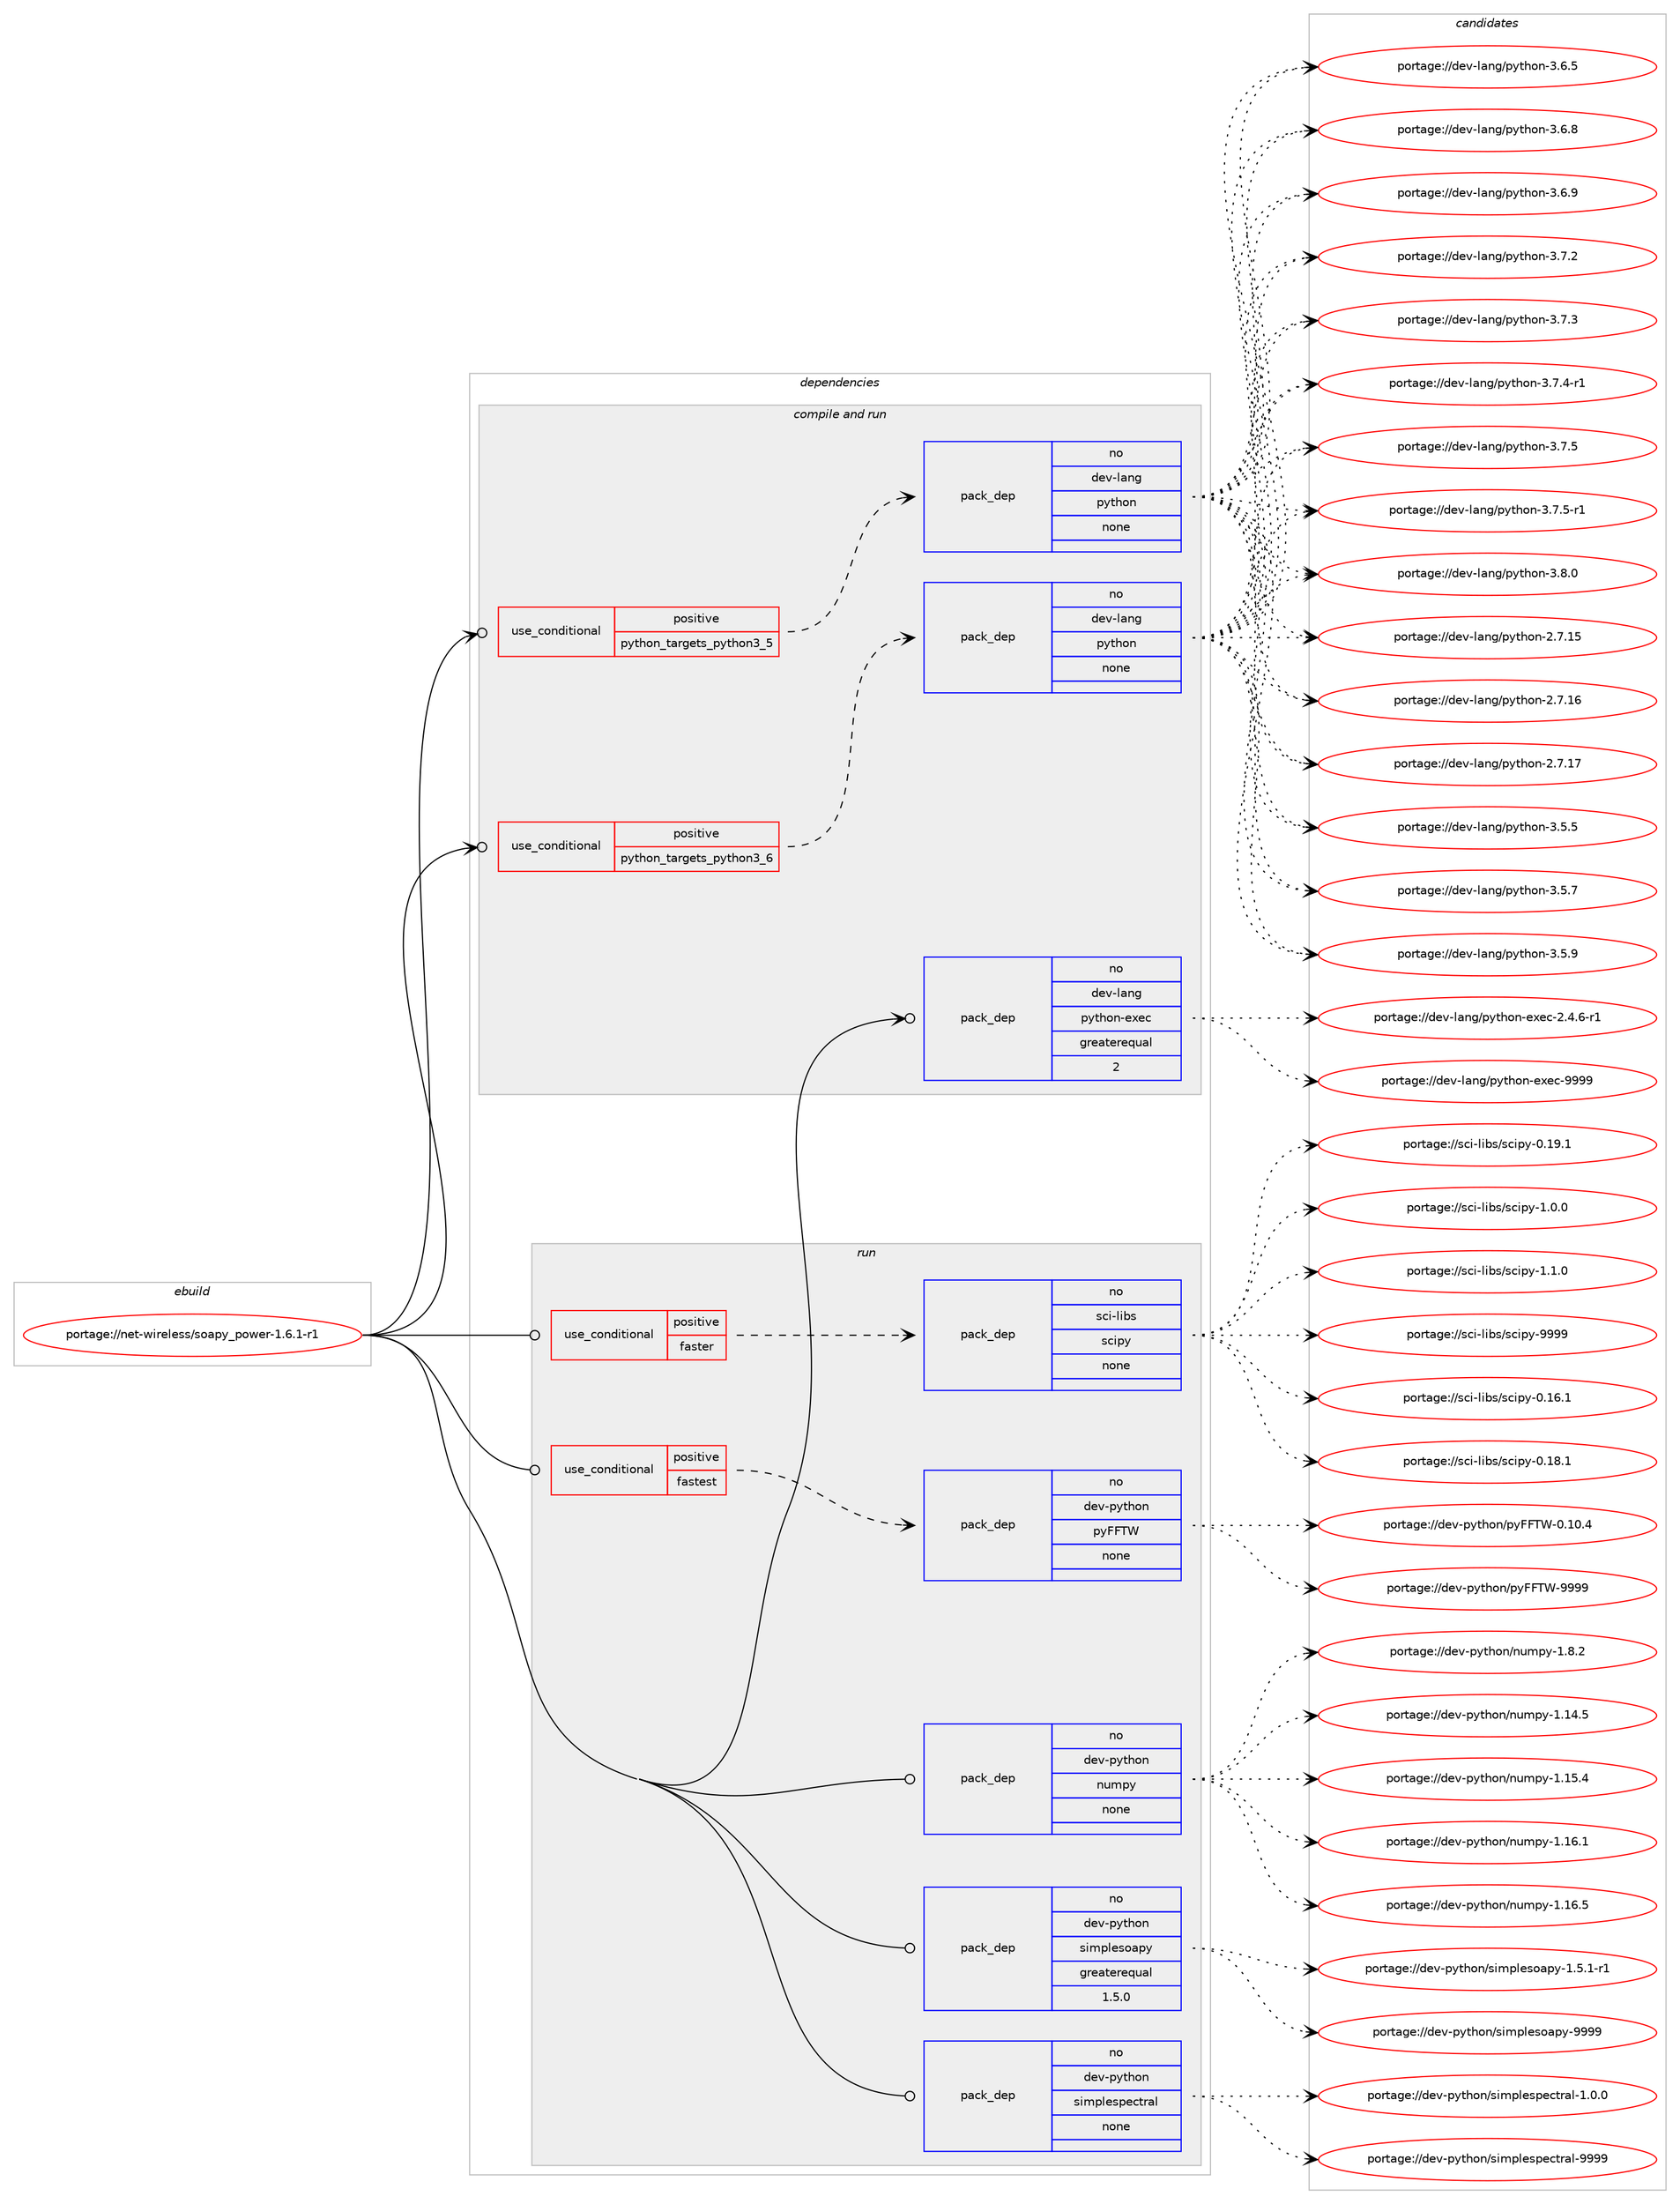 digraph prolog {

# *************
# Graph options
# *************

newrank=true;
concentrate=true;
compound=true;
graph [rankdir=LR,fontname=Helvetica,fontsize=10,ranksep=1.5];#, ranksep=2.5, nodesep=0.2];
edge  [arrowhead=vee];
node  [fontname=Helvetica,fontsize=10];

# **********
# The ebuild
# **********

subgraph cluster_leftcol {
color=gray;
rank=same;
label=<<i>ebuild</i>>;
id [label="portage://net-wireless/soapy_power-1.6.1-r1", color=red, width=4, href="../net-wireless/soapy_power-1.6.1-r1.svg"];
}

# ****************
# The dependencies
# ****************

subgraph cluster_midcol {
color=gray;
label=<<i>dependencies</i>>;
subgraph cluster_compile {
fillcolor="#eeeeee";
style=filled;
label=<<i>compile</i>>;
}
subgraph cluster_compileandrun {
fillcolor="#eeeeee";
style=filled;
label=<<i>compile and run</i>>;
subgraph cond94606 {
dependency378160 [label=<<TABLE BORDER="0" CELLBORDER="1" CELLSPACING="0" CELLPADDING="4"><TR><TD ROWSPAN="3" CELLPADDING="10">use_conditional</TD></TR><TR><TD>positive</TD></TR><TR><TD>python_targets_python3_5</TD></TR></TABLE>>, shape=none, color=red];
subgraph pack277145 {
dependency378161 [label=<<TABLE BORDER="0" CELLBORDER="1" CELLSPACING="0" CELLPADDING="4" WIDTH="220"><TR><TD ROWSPAN="6" CELLPADDING="30">pack_dep</TD></TR><TR><TD WIDTH="110">no</TD></TR><TR><TD>dev-lang</TD></TR><TR><TD>python</TD></TR><TR><TD>none</TD></TR><TR><TD></TD></TR></TABLE>>, shape=none, color=blue];
}
dependency378160:e -> dependency378161:w [weight=20,style="dashed",arrowhead="vee"];
}
id:e -> dependency378160:w [weight=20,style="solid",arrowhead="odotvee"];
subgraph cond94607 {
dependency378162 [label=<<TABLE BORDER="0" CELLBORDER="1" CELLSPACING="0" CELLPADDING="4"><TR><TD ROWSPAN="3" CELLPADDING="10">use_conditional</TD></TR><TR><TD>positive</TD></TR><TR><TD>python_targets_python3_6</TD></TR></TABLE>>, shape=none, color=red];
subgraph pack277146 {
dependency378163 [label=<<TABLE BORDER="0" CELLBORDER="1" CELLSPACING="0" CELLPADDING="4" WIDTH="220"><TR><TD ROWSPAN="6" CELLPADDING="30">pack_dep</TD></TR><TR><TD WIDTH="110">no</TD></TR><TR><TD>dev-lang</TD></TR><TR><TD>python</TD></TR><TR><TD>none</TD></TR><TR><TD></TD></TR></TABLE>>, shape=none, color=blue];
}
dependency378162:e -> dependency378163:w [weight=20,style="dashed",arrowhead="vee"];
}
id:e -> dependency378162:w [weight=20,style="solid",arrowhead="odotvee"];
subgraph pack277147 {
dependency378164 [label=<<TABLE BORDER="0" CELLBORDER="1" CELLSPACING="0" CELLPADDING="4" WIDTH="220"><TR><TD ROWSPAN="6" CELLPADDING="30">pack_dep</TD></TR><TR><TD WIDTH="110">no</TD></TR><TR><TD>dev-lang</TD></TR><TR><TD>python-exec</TD></TR><TR><TD>greaterequal</TD></TR><TR><TD>2</TD></TR></TABLE>>, shape=none, color=blue];
}
id:e -> dependency378164:w [weight=20,style="solid",arrowhead="odotvee"];
}
subgraph cluster_run {
fillcolor="#eeeeee";
style=filled;
label=<<i>run</i>>;
subgraph cond94608 {
dependency378165 [label=<<TABLE BORDER="0" CELLBORDER="1" CELLSPACING="0" CELLPADDING="4"><TR><TD ROWSPAN="3" CELLPADDING="10">use_conditional</TD></TR><TR><TD>positive</TD></TR><TR><TD>faster</TD></TR></TABLE>>, shape=none, color=red];
subgraph pack277148 {
dependency378166 [label=<<TABLE BORDER="0" CELLBORDER="1" CELLSPACING="0" CELLPADDING="4" WIDTH="220"><TR><TD ROWSPAN="6" CELLPADDING="30">pack_dep</TD></TR><TR><TD WIDTH="110">no</TD></TR><TR><TD>sci-libs</TD></TR><TR><TD>scipy</TD></TR><TR><TD>none</TD></TR><TR><TD></TD></TR></TABLE>>, shape=none, color=blue];
}
dependency378165:e -> dependency378166:w [weight=20,style="dashed",arrowhead="vee"];
}
id:e -> dependency378165:w [weight=20,style="solid",arrowhead="odot"];
subgraph cond94609 {
dependency378167 [label=<<TABLE BORDER="0" CELLBORDER="1" CELLSPACING="0" CELLPADDING="4"><TR><TD ROWSPAN="3" CELLPADDING="10">use_conditional</TD></TR><TR><TD>positive</TD></TR><TR><TD>fastest</TD></TR></TABLE>>, shape=none, color=red];
subgraph pack277149 {
dependency378168 [label=<<TABLE BORDER="0" CELLBORDER="1" CELLSPACING="0" CELLPADDING="4" WIDTH="220"><TR><TD ROWSPAN="6" CELLPADDING="30">pack_dep</TD></TR><TR><TD WIDTH="110">no</TD></TR><TR><TD>dev-python</TD></TR><TR><TD>pyFFTW</TD></TR><TR><TD>none</TD></TR><TR><TD></TD></TR></TABLE>>, shape=none, color=blue];
}
dependency378167:e -> dependency378168:w [weight=20,style="dashed",arrowhead="vee"];
}
id:e -> dependency378167:w [weight=20,style="solid",arrowhead="odot"];
subgraph pack277150 {
dependency378169 [label=<<TABLE BORDER="0" CELLBORDER="1" CELLSPACING="0" CELLPADDING="4" WIDTH="220"><TR><TD ROWSPAN="6" CELLPADDING="30">pack_dep</TD></TR><TR><TD WIDTH="110">no</TD></TR><TR><TD>dev-python</TD></TR><TR><TD>numpy</TD></TR><TR><TD>none</TD></TR><TR><TD></TD></TR></TABLE>>, shape=none, color=blue];
}
id:e -> dependency378169:w [weight=20,style="solid",arrowhead="odot"];
subgraph pack277151 {
dependency378170 [label=<<TABLE BORDER="0" CELLBORDER="1" CELLSPACING="0" CELLPADDING="4" WIDTH="220"><TR><TD ROWSPAN="6" CELLPADDING="30">pack_dep</TD></TR><TR><TD WIDTH="110">no</TD></TR><TR><TD>dev-python</TD></TR><TR><TD>simplesoapy</TD></TR><TR><TD>greaterequal</TD></TR><TR><TD>1.5.0</TD></TR></TABLE>>, shape=none, color=blue];
}
id:e -> dependency378170:w [weight=20,style="solid",arrowhead="odot"];
subgraph pack277152 {
dependency378171 [label=<<TABLE BORDER="0" CELLBORDER="1" CELLSPACING="0" CELLPADDING="4" WIDTH="220"><TR><TD ROWSPAN="6" CELLPADDING="30">pack_dep</TD></TR><TR><TD WIDTH="110">no</TD></TR><TR><TD>dev-python</TD></TR><TR><TD>simplespectral</TD></TR><TR><TD>none</TD></TR><TR><TD></TD></TR></TABLE>>, shape=none, color=blue];
}
id:e -> dependency378171:w [weight=20,style="solid",arrowhead="odot"];
}
}

# **************
# The candidates
# **************

subgraph cluster_choices {
rank=same;
color=gray;
label=<<i>candidates</i>>;

subgraph choice277145 {
color=black;
nodesep=1;
choiceportage10010111845108971101034711212111610411111045504655464953 [label="portage://dev-lang/python-2.7.15", color=red, width=4,href="../dev-lang/python-2.7.15.svg"];
choiceportage10010111845108971101034711212111610411111045504655464954 [label="portage://dev-lang/python-2.7.16", color=red, width=4,href="../dev-lang/python-2.7.16.svg"];
choiceportage10010111845108971101034711212111610411111045504655464955 [label="portage://dev-lang/python-2.7.17", color=red, width=4,href="../dev-lang/python-2.7.17.svg"];
choiceportage100101118451089711010347112121116104111110455146534653 [label="portage://dev-lang/python-3.5.5", color=red, width=4,href="../dev-lang/python-3.5.5.svg"];
choiceportage100101118451089711010347112121116104111110455146534655 [label="portage://dev-lang/python-3.5.7", color=red, width=4,href="../dev-lang/python-3.5.7.svg"];
choiceportage100101118451089711010347112121116104111110455146534657 [label="portage://dev-lang/python-3.5.9", color=red, width=4,href="../dev-lang/python-3.5.9.svg"];
choiceportage100101118451089711010347112121116104111110455146544653 [label="portage://dev-lang/python-3.6.5", color=red, width=4,href="../dev-lang/python-3.6.5.svg"];
choiceportage100101118451089711010347112121116104111110455146544656 [label="portage://dev-lang/python-3.6.8", color=red, width=4,href="../dev-lang/python-3.6.8.svg"];
choiceportage100101118451089711010347112121116104111110455146544657 [label="portage://dev-lang/python-3.6.9", color=red, width=4,href="../dev-lang/python-3.6.9.svg"];
choiceportage100101118451089711010347112121116104111110455146554650 [label="portage://dev-lang/python-3.7.2", color=red, width=4,href="../dev-lang/python-3.7.2.svg"];
choiceportage100101118451089711010347112121116104111110455146554651 [label="portage://dev-lang/python-3.7.3", color=red, width=4,href="../dev-lang/python-3.7.3.svg"];
choiceportage1001011184510897110103471121211161041111104551465546524511449 [label="portage://dev-lang/python-3.7.4-r1", color=red, width=4,href="../dev-lang/python-3.7.4-r1.svg"];
choiceportage100101118451089711010347112121116104111110455146554653 [label="portage://dev-lang/python-3.7.5", color=red, width=4,href="../dev-lang/python-3.7.5.svg"];
choiceportage1001011184510897110103471121211161041111104551465546534511449 [label="portage://dev-lang/python-3.7.5-r1", color=red, width=4,href="../dev-lang/python-3.7.5-r1.svg"];
choiceportage100101118451089711010347112121116104111110455146564648 [label="portage://dev-lang/python-3.8.0", color=red, width=4,href="../dev-lang/python-3.8.0.svg"];
dependency378161:e -> choiceportage10010111845108971101034711212111610411111045504655464953:w [style=dotted,weight="100"];
dependency378161:e -> choiceportage10010111845108971101034711212111610411111045504655464954:w [style=dotted,weight="100"];
dependency378161:e -> choiceportage10010111845108971101034711212111610411111045504655464955:w [style=dotted,weight="100"];
dependency378161:e -> choiceportage100101118451089711010347112121116104111110455146534653:w [style=dotted,weight="100"];
dependency378161:e -> choiceportage100101118451089711010347112121116104111110455146534655:w [style=dotted,weight="100"];
dependency378161:e -> choiceportage100101118451089711010347112121116104111110455146534657:w [style=dotted,weight="100"];
dependency378161:e -> choiceportage100101118451089711010347112121116104111110455146544653:w [style=dotted,weight="100"];
dependency378161:e -> choiceportage100101118451089711010347112121116104111110455146544656:w [style=dotted,weight="100"];
dependency378161:e -> choiceportage100101118451089711010347112121116104111110455146544657:w [style=dotted,weight="100"];
dependency378161:e -> choiceportage100101118451089711010347112121116104111110455146554650:w [style=dotted,weight="100"];
dependency378161:e -> choiceportage100101118451089711010347112121116104111110455146554651:w [style=dotted,weight="100"];
dependency378161:e -> choiceportage1001011184510897110103471121211161041111104551465546524511449:w [style=dotted,weight="100"];
dependency378161:e -> choiceportage100101118451089711010347112121116104111110455146554653:w [style=dotted,weight="100"];
dependency378161:e -> choiceportage1001011184510897110103471121211161041111104551465546534511449:w [style=dotted,weight="100"];
dependency378161:e -> choiceportage100101118451089711010347112121116104111110455146564648:w [style=dotted,weight="100"];
}
subgraph choice277146 {
color=black;
nodesep=1;
choiceportage10010111845108971101034711212111610411111045504655464953 [label="portage://dev-lang/python-2.7.15", color=red, width=4,href="../dev-lang/python-2.7.15.svg"];
choiceportage10010111845108971101034711212111610411111045504655464954 [label="portage://dev-lang/python-2.7.16", color=red, width=4,href="../dev-lang/python-2.7.16.svg"];
choiceportage10010111845108971101034711212111610411111045504655464955 [label="portage://dev-lang/python-2.7.17", color=red, width=4,href="../dev-lang/python-2.7.17.svg"];
choiceportage100101118451089711010347112121116104111110455146534653 [label="portage://dev-lang/python-3.5.5", color=red, width=4,href="../dev-lang/python-3.5.5.svg"];
choiceportage100101118451089711010347112121116104111110455146534655 [label="portage://dev-lang/python-3.5.7", color=red, width=4,href="../dev-lang/python-3.5.7.svg"];
choiceportage100101118451089711010347112121116104111110455146534657 [label="portage://dev-lang/python-3.5.9", color=red, width=4,href="../dev-lang/python-3.5.9.svg"];
choiceportage100101118451089711010347112121116104111110455146544653 [label="portage://dev-lang/python-3.6.5", color=red, width=4,href="../dev-lang/python-3.6.5.svg"];
choiceportage100101118451089711010347112121116104111110455146544656 [label="portage://dev-lang/python-3.6.8", color=red, width=4,href="../dev-lang/python-3.6.8.svg"];
choiceportage100101118451089711010347112121116104111110455146544657 [label="portage://dev-lang/python-3.6.9", color=red, width=4,href="../dev-lang/python-3.6.9.svg"];
choiceportage100101118451089711010347112121116104111110455146554650 [label="portage://dev-lang/python-3.7.2", color=red, width=4,href="../dev-lang/python-3.7.2.svg"];
choiceportage100101118451089711010347112121116104111110455146554651 [label="portage://dev-lang/python-3.7.3", color=red, width=4,href="../dev-lang/python-3.7.3.svg"];
choiceportage1001011184510897110103471121211161041111104551465546524511449 [label="portage://dev-lang/python-3.7.4-r1", color=red, width=4,href="../dev-lang/python-3.7.4-r1.svg"];
choiceportage100101118451089711010347112121116104111110455146554653 [label="portage://dev-lang/python-3.7.5", color=red, width=4,href="../dev-lang/python-3.7.5.svg"];
choiceportage1001011184510897110103471121211161041111104551465546534511449 [label="portage://dev-lang/python-3.7.5-r1", color=red, width=4,href="../dev-lang/python-3.7.5-r1.svg"];
choiceportage100101118451089711010347112121116104111110455146564648 [label="portage://dev-lang/python-3.8.0", color=red, width=4,href="../dev-lang/python-3.8.0.svg"];
dependency378163:e -> choiceportage10010111845108971101034711212111610411111045504655464953:w [style=dotted,weight="100"];
dependency378163:e -> choiceportage10010111845108971101034711212111610411111045504655464954:w [style=dotted,weight="100"];
dependency378163:e -> choiceportage10010111845108971101034711212111610411111045504655464955:w [style=dotted,weight="100"];
dependency378163:e -> choiceportage100101118451089711010347112121116104111110455146534653:w [style=dotted,weight="100"];
dependency378163:e -> choiceportage100101118451089711010347112121116104111110455146534655:w [style=dotted,weight="100"];
dependency378163:e -> choiceportage100101118451089711010347112121116104111110455146534657:w [style=dotted,weight="100"];
dependency378163:e -> choiceportage100101118451089711010347112121116104111110455146544653:w [style=dotted,weight="100"];
dependency378163:e -> choiceportage100101118451089711010347112121116104111110455146544656:w [style=dotted,weight="100"];
dependency378163:e -> choiceportage100101118451089711010347112121116104111110455146544657:w [style=dotted,weight="100"];
dependency378163:e -> choiceportage100101118451089711010347112121116104111110455146554650:w [style=dotted,weight="100"];
dependency378163:e -> choiceportage100101118451089711010347112121116104111110455146554651:w [style=dotted,weight="100"];
dependency378163:e -> choiceportage1001011184510897110103471121211161041111104551465546524511449:w [style=dotted,weight="100"];
dependency378163:e -> choiceportage100101118451089711010347112121116104111110455146554653:w [style=dotted,weight="100"];
dependency378163:e -> choiceportage1001011184510897110103471121211161041111104551465546534511449:w [style=dotted,weight="100"];
dependency378163:e -> choiceportage100101118451089711010347112121116104111110455146564648:w [style=dotted,weight="100"];
}
subgraph choice277147 {
color=black;
nodesep=1;
choiceportage10010111845108971101034711212111610411111045101120101994550465246544511449 [label="portage://dev-lang/python-exec-2.4.6-r1", color=red, width=4,href="../dev-lang/python-exec-2.4.6-r1.svg"];
choiceportage10010111845108971101034711212111610411111045101120101994557575757 [label="portage://dev-lang/python-exec-9999", color=red, width=4,href="../dev-lang/python-exec-9999.svg"];
dependency378164:e -> choiceportage10010111845108971101034711212111610411111045101120101994550465246544511449:w [style=dotted,weight="100"];
dependency378164:e -> choiceportage10010111845108971101034711212111610411111045101120101994557575757:w [style=dotted,weight="100"];
}
subgraph choice277148 {
color=black;
nodesep=1;
choiceportage115991054510810598115471159910511212145484649544649 [label="portage://sci-libs/scipy-0.16.1", color=red, width=4,href="../sci-libs/scipy-0.16.1.svg"];
choiceportage115991054510810598115471159910511212145484649564649 [label="portage://sci-libs/scipy-0.18.1", color=red, width=4,href="../sci-libs/scipy-0.18.1.svg"];
choiceportage115991054510810598115471159910511212145484649574649 [label="portage://sci-libs/scipy-0.19.1", color=red, width=4,href="../sci-libs/scipy-0.19.1.svg"];
choiceportage1159910545108105981154711599105112121454946484648 [label="portage://sci-libs/scipy-1.0.0", color=red, width=4,href="../sci-libs/scipy-1.0.0.svg"];
choiceportage1159910545108105981154711599105112121454946494648 [label="portage://sci-libs/scipy-1.1.0", color=red, width=4,href="../sci-libs/scipy-1.1.0.svg"];
choiceportage11599105451081059811547115991051121214557575757 [label="portage://sci-libs/scipy-9999", color=red, width=4,href="../sci-libs/scipy-9999.svg"];
dependency378166:e -> choiceportage115991054510810598115471159910511212145484649544649:w [style=dotted,weight="100"];
dependency378166:e -> choiceportage115991054510810598115471159910511212145484649564649:w [style=dotted,weight="100"];
dependency378166:e -> choiceportage115991054510810598115471159910511212145484649574649:w [style=dotted,weight="100"];
dependency378166:e -> choiceportage1159910545108105981154711599105112121454946484648:w [style=dotted,weight="100"];
dependency378166:e -> choiceportage1159910545108105981154711599105112121454946494648:w [style=dotted,weight="100"];
dependency378166:e -> choiceportage11599105451081059811547115991051121214557575757:w [style=dotted,weight="100"];
}
subgraph choice277149 {
color=black;
nodesep=1;
choiceportage10010111845112121116104111110471121217070848745484649484652 [label="portage://dev-python/pyFFTW-0.10.4", color=red, width=4,href="../dev-python/pyFFTW-0.10.4.svg"];
choiceportage1001011184511212111610411111047112121707084874557575757 [label="portage://dev-python/pyFFTW-9999", color=red, width=4,href="../dev-python/pyFFTW-9999.svg"];
dependency378168:e -> choiceportage10010111845112121116104111110471121217070848745484649484652:w [style=dotted,weight="100"];
dependency378168:e -> choiceportage1001011184511212111610411111047112121707084874557575757:w [style=dotted,weight="100"];
}
subgraph choice277150 {
color=black;
nodesep=1;
choiceportage100101118451121211161041111104711011710911212145494649524653 [label="portage://dev-python/numpy-1.14.5", color=red, width=4,href="../dev-python/numpy-1.14.5.svg"];
choiceportage100101118451121211161041111104711011710911212145494649534652 [label="portage://dev-python/numpy-1.15.4", color=red, width=4,href="../dev-python/numpy-1.15.4.svg"];
choiceportage100101118451121211161041111104711011710911212145494649544649 [label="portage://dev-python/numpy-1.16.1", color=red, width=4,href="../dev-python/numpy-1.16.1.svg"];
choiceportage100101118451121211161041111104711011710911212145494649544653 [label="portage://dev-python/numpy-1.16.5", color=red, width=4,href="../dev-python/numpy-1.16.5.svg"];
choiceportage1001011184511212111610411111047110117109112121454946564650 [label="portage://dev-python/numpy-1.8.2", color=red, width=4,href="../dev-python/numpy-1.8.2.svg"];
dependency378169:e -> choiceportage100101118451121211161041111104711011710911212145494649524653:w [style=dotted,weight="100"];
dependency378169:e -> choiceportage100101118451121211161041111104711011710911212145494649534652:w [style=dotted,weight="100"];
dependency378169:e -> choiceportage100101118451121211161041111104711011710911212145494649544649:w [style=dotted,weight="100"];
dependency378169:e -> choiceportage100101118451121211161041111104711011710911212145494649544653:w [style=dotted,weight="100"];
dependency378169:e -> choiceportage1001011184511212111610411111047110117109112121454946564650:w [style=dotted,weight="100"];
}
subgraph choice277151 {
color=black;
nodesep=1;
choiceportage1001011184511212111610411111047115105109112108101115111971121214549465346494511449 [label="portage://dev-python/simplesoapy-1.5.1-r1", color=red, width=4,href="../dev-python/simplesoapy-1.5.1-r1.svg"];
choiceportage1001011184511212111610411111047115105109112108101115111971121214557575757 [label="portage://dev-python/simplesoapy-9999", color=red, width=4,href="../dev-python/simplesoapy-9999.svg"];
dependency378170:e -> choiceportage1001011184511212111610411111047115105109112108101115111971121214549465346494511449:w [style=dotted,weight="100"];
dependency378170:e -> choiceportage1001011184511212111610411111047115105109112108101115111971121214557575757:w [style=dotted,weight="100"];
}
subgraph choice277152 {
color=black;
nodesep=1;
choiceportage10010111845112121116104111110471151051091121081011151121019911611497108454946484648 [label="portage://dev-python/simplespectral-1.0.0", color=red, width=4,href="../dev-python/simplespectral-1.0.0.svg"];
choiceportage100101118451121211161041111104711510510911210810111511210199116114971084557575757 [label="portage://dev-python/simplespectral-9999", color=red, width=4,href="../dev-python/simplespectral-9999.svg"];
dependency378171:e -> choiceportage10010111845112121116104111110471151051091121081011151121019911611497108454946484648:w [style=dotted,weight="100"];
dependency378171:e -> choiceportage100101118451121211161041111104711510510911210810111511210199116114971084557575757:w [style=dotted,weight="100"];
}
}

}
